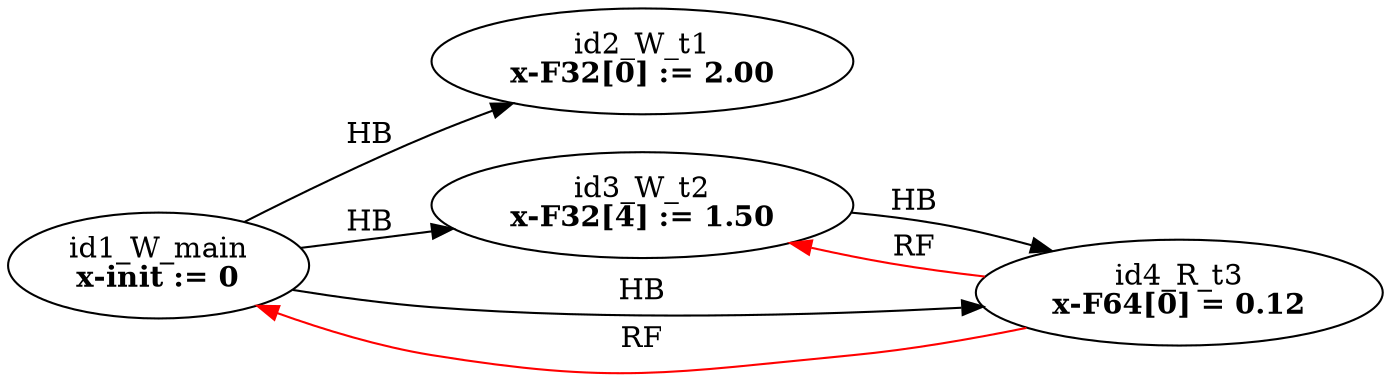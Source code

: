 digraph memory_model {
rankdir=LR;
splines=true; esep=0.5;
id1_W_main -> id2_W_t1 [label = "HB", color="black"];
id1_W_main -> id3_W_t2 [label = "HB", color="black"];
id1_W_main -> id4_R_t3 [label = "HB", color="black"];
id3_W_t2 -> id4_R_t3 [label = "HB", color="black"];
id4_R_t3 -> id1_W_main [label = "RF", color="red"];
id4_R_t3 -> id3_W_t2 [label = "RF", color="red"];
id1_W_main [label=<id1_W_main<br/><B>x-init := 0</B>>, pos="5.0,2!"]
id2_W_t1 [label=<id2_W_t1<br/><B>x-F32[0] := 2.00</B>>, pos="0,0!"]
id3_W_t2 [label=<id3_W_t2<br/><B>x-F32[4] := 1.50</B>>, pos="5,0!"]
id4_R_t3 [label=<id4_R_t3<br/><B>x-F64[0] = 0.12</B>>, pos="10,0!"]
}